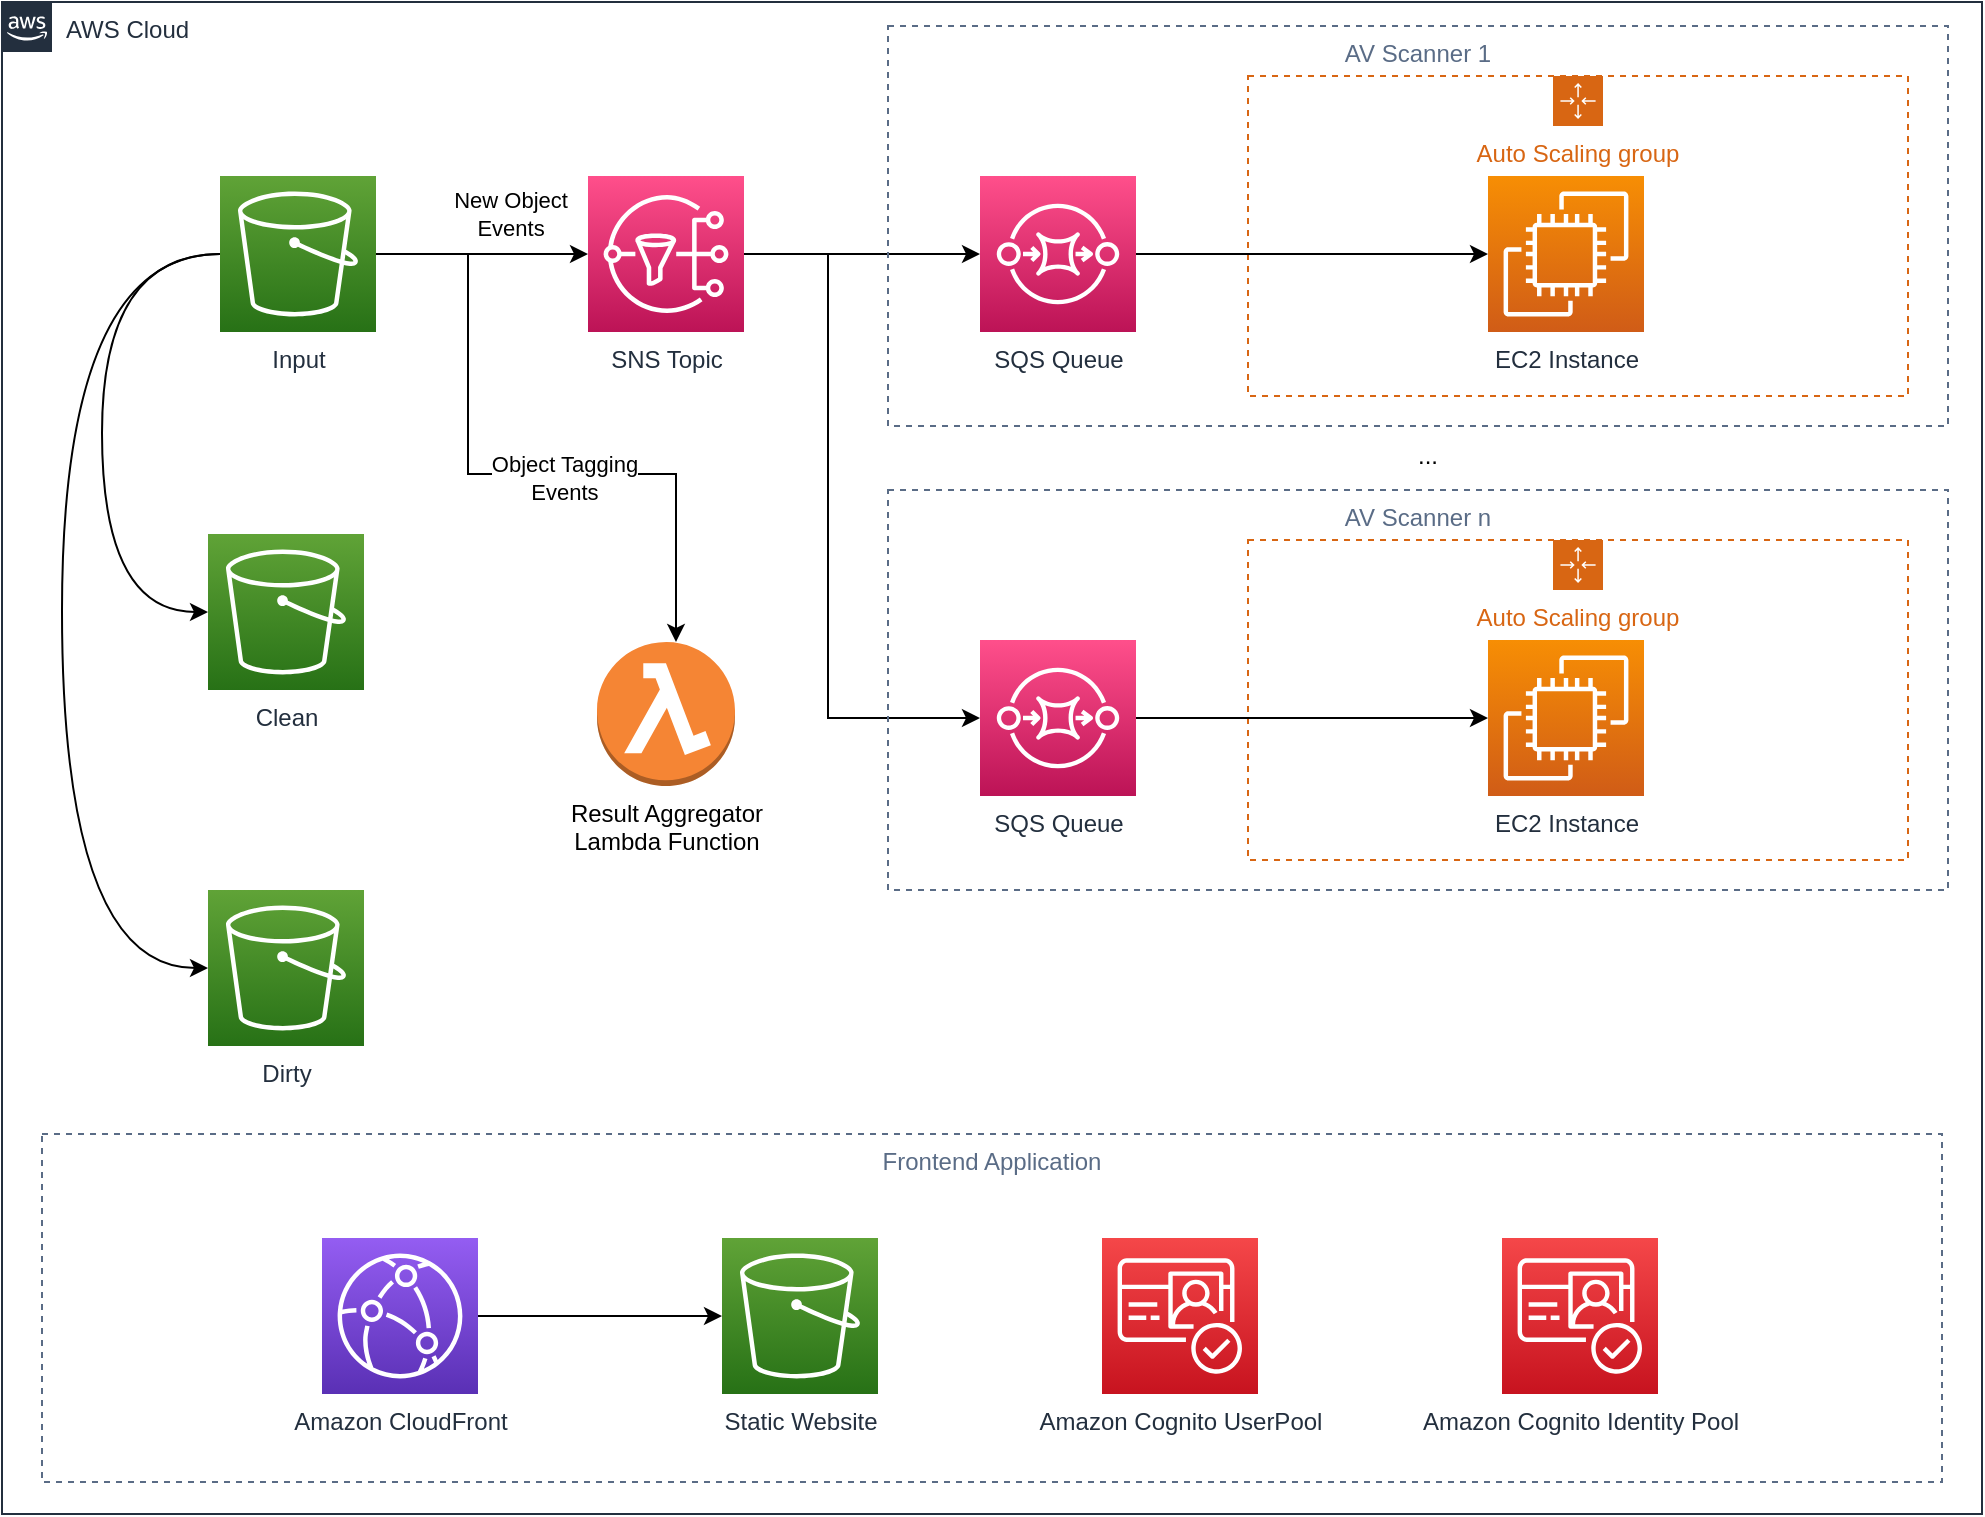 <mxfile version="21.6.8" type="device">
  <diagram name="Page-1" id="FUHpSXOXwNN_cW7EnL5g">
    <mxGraphModel dx="1242" dy="797" grid="1" gridSize="10" guides="1" tooltips="1" connect="1" arrows="1" fold="1" page="1" pageScale="1" pageWidth="1169" pageHeight="827" math="0" shadow="0">
      <root>
        <mxCell id="0" />
        <mxCell id="1" parent="0" />
        <mxCell id="fkI6FKsjwC6vqZN-vsiQ-2" value="AWS Cloud" style="points=[[0,0],[0.25,0],[0.5,0],[0.75,0],[1,0],[1,0.25],[1,0.5],[1,0.75],[1,1],[0.75,1],[0.5,1],[0.25,1],[0,1],[0,0.75],[0,0.5],[0,0.25]];outlineConnect=0;gradientColor=none;html=1;whiteSpace=wrap;fontSize=12;fontStyle=0;container=1;pointerEvents=0;collapsible=0;recursiveResize=0;shape=mxgraph.aws4.group;grIcon=mxgraph.aws4.group_aws_cloud_alt;strokeColor=#232F3E;fillColor=none;verticalAlign=top;align=left;spacingLeft=30;fontColor=#232F3E;dashed=0;" parent="1" vertex="1">
          <mxGeometry x="50" y="94" width="990" height="756" as="geometry" />
        </mxCell>
        <mxCell id="fkI6FKsjwC6vqZN-vsiQ-7" style="edgeStyle=orthogonalEdgeStyle;rounded=0;orthogonalLoop=1;jettySize=auto;html=1;" parent="fkI6FKsjwC6vqZN-vsiQ-2" source="fkI6FKsjwC6vqZN-vsiQ-1" target="fkI6FKsjwC6vqZN-vsiQ-6" edge="1">
          <mxGeometry relative="1" as="geometry" />
        </mxCell>
        <mxCell id="fkI6FKsjwC6vqZN-vsiQ-26" value="New Object&lt;br&gt;Events" style="edgeLabel;html=1;align=center;verticalAlign=middle;resizable=0;points=[];" parent="fkI6FKsjwC6vqZN-vsiQ-7" vertex="1" connectable="0">
          <mxGeometry x="0.264" y="2" relative="1" as="geometry">
            <mxPoint y="-18" as="offset" />
          </mxGeometry>
        </mxCell>
        <mxCell id="fkI6FKsjwC6vqZN-vsiQ-24" style="edgeStyle=orthogonalEdgeStyle;rounded=0;orthogonalLoop=1;jettySize=auto;html=1;" parent="fkI6FKsjwC6vqZN-vsiQ-2" source="fkI6FKsjwC6vqZN-vsiQ-1" target="fkI6FKsjwC6vqZN-vsiQ-23" edge="1">
          <mxGeometry relative="1" as="geometry">
            <Array as="points">
              <mxPoint x="233" y="126" />
              <mxPoint x="233" y="236" />
              <mxPoint x="337" y="236" />
            </Array>
          </mxGeometry>
        </mxCell>
        <mxCell id="fkI6FKsjwC6vqZN-vsiQ-25" value="Object Tagging &lt;br&gt;Events" style="edgeLabel;html=1;align=center;verticalAlign=middle;resizable=0;points=[];" parent="fkI6FKsjwC6vqZN-vsiQ-24" vertex="1" connectable="0">
          <mxGeometry x="0.186" y="-2" relative="1" as="geometry">
            <mxPoint as="offset" />
          </mxGeometry>
        </mxCell>
        <mxCell id="fkI6FKsjwC6vqZN-vsiQ-28" style="edgeStyle=orthogonalEdgeStyle;rounded=0;orthogonalLoop=1;jettySize=auto;html=1;entryX=0;entryY=0.5;entryDx=0;entryDy=0;entryPerimeter=0;curved=1;" parent="fkI6FKsjwC6vqZN-vsiQ-2" source="fkI6FKsjwC6vqZN-vsiQ-1" target="fkI6FKsjwC6vqZN-vsiQ-4" edge="1">
          <mxGeometry relative="1" as="geometry">
            <Array as="points">
              <mxPoint x="50" y="126" />
              <mxPoint x="50" y="305" />
            </Array>
          </mxGeometry>
        </mxCell>
        <mxCell id="fkI6FKsjwC6vqZN-vsiQ-29" style="edgeStyle=orthogonalEdgeStyle;rounded=0;orthogonalLoop=1;jettySize=auto;html=1;entryX=0;entryY=0.5;entryDx=0;entryDy=0;entryPerimeter=0;curved=1;" parent="fkI6FKsjwC6vqZN-vsiQ-2" source="fkI6FKsjwC6vqZN-vsiQ-1" target="fkI6FKsjwC6vqZN-vsiQ-5" edge="1">
          <mxGeometry relative="1" as="geometry">
            <Array as="points">
              <mxPoint x="30" y="126" />
              <mxPoint x="30" y="483" />
            </Array>
          </mxGeometry>
        </mxCell>
        <mxCell id="fkI6FKsjwC6vqZN-vsiQ-1" value="Input" style="sketch=0;points=[[0,0,0],[0.25,0,0],[0.5,0,0],[0.75,0,0],[1,0,0],[0,1,0],[0.25,1,0],[0.5,1,0],[0.75,1,0],[1,1,0],[0,0.25,0],[0,0.5,0],[0,0.75,0],[1,0.25,0],[1,0.5,0],[1,0.75,0]];outlineConnect=0;fontColor=#232F3E;gradientColor=#60A337;gradientDirection=north;fillColor=#277116;strokeColor=#ffffff;dashed=0;verticalLabelPosition=bottom;verticalAlign=top;align=center;html=1;fontSize=12;fontStyle=0;aspect=fixed;shape=mxgraph.aws4.resourceIcon;resIcon=mxgraph.aws4.s3;" parent="fkI6FKsjwC6vqZN-vsiQ-2" vertex="1">
          <mxGeometry x="109" y="87" width="78" height="78" as="geometry" />
        </mxCell>
        <mxCell id="fkI6FKsjwC6vqZN-vsiQ-4" value="Clean" style="sketch=0;points=[[0,0,0],[0.25,0,0],[0.5,0,0],[0.75,0,0],[1,0,0],[0,1,0],[0.25,1,0],[0.5,1,0],[0.75,1,0],[1,1,0],[0,0.25,0],[0,0.5,0],[0,0.75,0],[1,0.25,0],[1,0.5,0],[1,0.75,0]];outlineConnect=0;fontColor=#232F3E;gradientColor=#60A337;gradientDirection=north;fillColor=#277116;strokeColor=#ffffff;dashed=0;verticalLabelPosition=bottom;verticalAlign=top;align=center;html=1;fontSize=12;fontStyle=0;aspect=fixed;shape=mxgraph.aws4.resourceIcon;resIcon=mxgraph.aws4.s3;" parent="fkI6FKsjwC6vqZN-vsiQ-2" vertex="1">
          <mxGeometry x="103" y="266" width="78" height="78" as="geometry" />
        </mxCell>
        <mxCell id="fkI6FKsjwC6vqZN-vsiQ-5" value="Dirty" style="sketch=0;points=[[0,0,0],[0.25,0,0],[0.5,0,0],[0.75,0,0],[1,0,0],[0,1,0],[0.25,1,0],[0.5,1,0],[0.75,1,0],[1,1,0],[0,0.25,0],[0,0.5,0],[0,0.75,0],[1,0.25,0],[1,0.5,0],[1,0.75,0]];outlineConnect=0;fontColor=#232F3E;gradientColor=#60A337;gradientDirection=north;fillColor=#277116;strokeColor=#ffffff;dashed=0;verticalLabelPosition=bottom;verticalAlign=top;align=center;html=1;fontSize=12;fontStyle=0;aspect=fixed;shape=mxgraph.aws4.resourceIcon;resIcon=mxgraph.aws4.s3;" parent="fkI6FKsjwC6vqZN-vsiQ-2" vertex="1">
          <mxGeometry x="103" y="444" width="78" height="78" as="geometry" />
        </mxCell>
        <mxCell id="fkI6FKsjwC6vqZN-vsiQ-21" style="edgeStyle=orthogonalEdgeStyle;rounded=0;orthogonalLoop=1;jettySize=auto;html=1;entryX=0;entryY=0.5;entryDx=0;entryDy=0;entryPerimeter=0;" parent="fkI6FKsjwC6vqZN-vsiQ-2" source="fkI6FKsjwC6vqZN-vsiQ-6" target="fkI6FKsjwC6vqZN-vsiQ-16" edge="1">
          <mxGeometry relative="1" as="geometry">
            <Array as="points">
              <mxPoint x="413" y="126" />
              <mxPoint x="413" y="358" />
            </Array>
          </mxGeometry>
        </mxCell>
        <mxCell id="fkI6FKsjwC6vqZN-vsiQ-22" style="edgeStyle=orthogonalEdgeStyle;rounded=0;orthogonalLoop=1;jettySize=auto;html=1;" parent="fkI6FKsjwC6vqZN-vsiQ-2" source="fkI6FKsjwC6vqZN-vsiQ-6" target="fkI6FKsjwC6vqZN-vsiQ-9" edge="1">
          <mxGeometry relative="1" as="geometry" />
        </mxCell>
        <mxCell id="fkI6FKsjwC6vqZN-vsiQ-6" value="SNS Topic" style="sketch=0;points=[[0,0,0],[0.25,0,0],[0.5,0,0],[0.75,0,0],[1,0,0],[0,1,0],[0.25,1,0],[0.5,1,0],[0.75,1,0],[1,1,0],[0,0.25,0],[0,0.5,0],[0,0.75,0],[1,0.25,0],[1,0.5,0],[1,0.75,0]];outlineConnect=0;fontColor=#232F3E;gradientColor=#FF4F8B;gradientDirection=north;fillColor=#BC1356;strokeColor=#ffffff;dashed=0;verticalLabelPosition=bottom;verticalAlign=top;align=center;html=1;fontSize=12;fontStyle=0;aspect=fixed;shape=mxgraph.aws4.resourceIcon;resIcon=mxgraph.aws4.sns;" parent="fkI6FKsjwC6vqZN-vsiQ-2" vertex="1">
          <mxGeometry x="293" y="87" width="78" height="78" as="geometry" />
        </mxCell>
        <mxCell id="fkI6FKsjwC6vqZN-vsiQ-13" value="" style="group" parent="fkI6FKsjwC6vqZN-vsiQ-2" vertex="1" connectable="0">
          <mxGeometry x="443" y="12" width="530" height="230" as="geometry" />
        </mxCell>
        <mxCell id="fkI6FKsjwC6vqZN-vsiQ-8" value="AV Scanner 1" style="fillColor=none;strokeColor=#5A6C86;dashed=1;verticalAlign=top;fontStyle=0;fontColor=#5A6C86;whiteSpace=wrap;html=1;" parent="fkI6FKsjwC6vqZN-vsiQ-13" vertex="1">
          <mxGeometry width="530" height="200" as="geometry" />
        </mxCell>
        <mxCell id="fkI6FKsjwC6vqZN-vsiQ-9" value="SQS Queue" style="sketch=0;points=[[0,0,0],[0.25,0,0],[0.5,0,0],[0.75,0,0],[1,0,0],[0,1,0],[0.25,1,0],[0.5,1,0],[0.75,1,0],[1,1,0],[0,0.25,0],[0,0.5,0],[0,0.75,0],[1,0.25,0],[1,0.5,0],[1,0.75,0]];outlineConnect=0;fontColor=#232F3E;gradientColor=#FF4F8B;gradientDirection=north;fillColor=#BC1356;strokeColor=#ffffff;dashed=0;verticalLabelPosition=bottom;verticalAlign=top;align=center;html=1;fontSize=12;fontStyle=0;aspect=fixed;shape=mxgraph.aws4.resourceIcon;resIcon=mxgraph.aws4.sqs;" parent="fkI6FKsjwC6vqZN-vsiQ-13" vertex="1">
          <mxGeometry x="46" y="75" width="78" height="78" as="geometry" />
        </mxCell>
        <mxCell id="fkI6FKsjwC6vqZN-vsiQ-10" value="Auto Scaling group" style="points=[[0,0],[0.25,0],[0.5,0],[0.75,0],[1,0],[1,0.25],[1,0.5],[1,0.75],[1,1],[0.75,1],[0.5,1],[0.25,1],[0,1],[0,0.75],[0,0.5],[0,0.25]];outlineConnect=0;gradientColor=none;html=1;whiteSpace=wrap;fontSize=12;fontStyle=0;container=1;pointerEvents=0;collapsible=0;recursiveResize=0;shape=mxgraph.aws4.groupCenter;grIcon=mxgraph.aws4.group_auto_scaling_group;grStroke=1;strokeColor=#D86613;fillColor=none;verticalAlign=top;align=center;fontColor=#D86613;dashed=1;spacingTop=25;" parent="fkI6FKsjwC6vqZN-vsiQ-13" vertex="1">
          <mxGeometry x="180" y="25" width="330" height="160" as="geometry" />
        </mxCell>
        <mxCell id="fkI6FKsjwC6vqZN-vsiQ-11" value="EC2 Instance" style="sketch=0;points=[[0,0,0],[0.25,0,0],[0.5,0,0],[0.75,0,0],[1,0,0],[0,1,0],[0.25,1,0],[0.5,1,0],[0.75,1,0],[1,1,0],[0,0.25,0],[0,0.5,0],[0,0.75,0],[1,0.25,0],[1,0.5,0],[1,0.75,0]];outlineConnect=0;fontColor=#232F3E;gradientColor=#F78E04;gradientDirection=north;fillColor=#D05C17;strokeColor=#ffffff;dashed=0;verticalLabelPosition=bottom;verticalAlign=top;align=center;html=1;fontSize=12;fontStyle=0;aspect=fixed;shape=mxgraph.aws4.resourceIcon;resIcon=mxgraph.aws4.ec2;" parent="fkI6FKsjwC6vqZN-vsiQ-10" vertex="1">
          <mxGeometry x="120" y="50" width="78" height="78" as="geometry" />
        </mxCell>
        <mxCell id="fkI6FKsjwC6vqZN-vsiQ-12" style="edgeStyle=orthogonalEdgeStyle;rounded=0;orthogonalLoop=1;jettySize=auto;html=1;" parent="fkI6FKsjwC6vqZN-vsiQ-13" source="fkI6FKsjwC6vqZN-vsiQ-9" target="fkI6FKsjwC6vqZN-vsiQ-11" edge="1">
          <mxGeometry relative="1" as="geometry" />
        </mxCell>
        <mxCell id="fkI6FKsjwC6vqZN-vsiQ-20" value="..." style="text;html=1;strokeColor=none;fillColor=none;align=center;verticalAlign=middle;whiteSpace=wrap;rounded=0;" parent="fkI6FKsjwC6vqZN-vsiQ-13" vertex="1">
          <mxGeometry x="240" y="200" width="60" height="30" as="geometry" />
        </mxCell>
        <mxCell id="fkI6FKsjwC6vqZN-vsiQ-14" value="" style="group" parent="fkI6FKsjwC6vqZN-vsiQ-2" vertex="1" connectable="0">
          <mxGeometry x="443" y="244" width="530" height="200" as="geometry" />
        </mxCell>
        <mxCell id="fkI6FKsjwC6vqZN-vsiQ-15" value="AV Scanner n" style="fillColor=none;strokeColor=#5A6C86;dashed=1;verticalAlign=top;fontStyle=0;fontColor=#5A6C86;whiteSpace=wrap;html=1;" parent="fkI6FKsjwC6vqZN-vsiQ-14" vertex="1">
          <mxGeometry width="530" height="200" as="geometry" />
        </mxCell>
        <mxCell id="fkI6FKsjwC6vqZN-vsiQ-16" value="SQS Queue" style="sketch=0;points=[[0,0,0],[0.25,0,0],[0.5,0,0],[0.75,0,0],[1,0,0],[0,1,0],[0.25,1,0],[0.5,1,0],[0.75,1,0],[1,1,0],[0,0.25,0],[0,0.5,0],[0,0.75,0],[1,0.25,0],[1,0.5,0],[1,0.75,0]];outlineConnect=0;fontColor=#232F3E;gradientColor=#FF4F8B;gradientDirection=north;fillColor=#BC1356;strokeColor=#ffffff;dashed=0;verticalLabelPosition=bottom;verticalAlign=top;align=center;html=1;fontSize=12;fontStyle=0;aspect=fixed;shape=mxgraph.aws4.resourceIcon;resIcon=mxgraph.aws4.sqs;" parent="fkI6FKsjwC6vqZN-vsiQ-14" vertex="1">
          <mxGeometry x="46" y="75" width="78" height="78" as="geometry" />
        </mxCell>
        <mxCell id="fkI6FKsjwC6vqZN-vsiQ-17" value="Auto Scaling group" style="points=[[0,0],[0.25,0],[0.5,0],[0.75,0],[1,0],[1,0.25],[1,0.5],[1,0.75],[1,1],[0.75,1],[0.5,1],[0.25,1],[0,1],[0,0.75],[0,0.5],[0,0.25]];outlineConnect=0;gradientColor=none;html=1;whiteSpace=wrap;fontSize=12;fontStyle=0;container=1;pointerEvents=0;collapsible=0;recursiveResize=0;shape=mxgraph.aws4.groupCenter;grIcon=mxgraph.aws4.group_auto_scaling_group;grStroke=1;strokeColor=#D86613;fillColor=none;verticalAlign=top;align=center;fontColor=#D86613;dashed=1;spacingTop=25;" parent="fkI6FKsjwC6vqZN-vsiQ-14" vertex="1">
          <mxGeometry x="180" y="25" width="330" height="160" as="geometry" />
        </mxCell>
        <mxCell id="fkI6FKsjwC6vqZN-vsiQ-18" value="EC2 Instance" style="sketch=0;points=[[0,0,0],[0.25,0,0],[0.5,0,0],[0.75,0,0],[1,0,0],[0,1,0],[0.25,1,0],[0.5,1,0],[0.75,1,0],[1,1,0],[0,0.25,0],[0,0.5,0],[0,0.75,0],[1,0.25,0],[1,0.5,0],[1,0.75,0]];outlineConnect=0;fontColor=#232F3E;gradientColor=#F78E04;gradientDirection=north;fillColor=#D05C17;strokeColor=#ffffff;dashed=0;verticalLabelPosition=bottom;verticalAlign=top;align=center;html=1;fontSize=12;fontStyle=0;aspect=fixed;shape=mxgraph.aws4.resourceIcon;resIcon=mxgraph.aws4.ec2;" parent="fkI6FKsjwC6vqZN-vsiQ-17" vertex="1">
          <mxGeometry x="120" y="50" width="78" height="78" as="geometry" />
        </mxCell>
        <mxCell id="fkI6FKsjwC6vqZN-vsiQ-19" style="edgeStyle=orthogonalEdgeStyle;rounded=0;orthogonalLoop=1;jettySize=auto;html=1;" parent="fkI6FKsjwC6vqZN-vsiQ-14" source="fkI6FKsjwC6vqZN-vsiQ-16" target="fkI6FKsjwC6vqZN-vsiQ-18" edge="1">
          <mxGeometry relative="1" as="geometry" />
        </mxCell>
        <mxCell id="fkI6FKsjwC6vqZN-vsiQ-23" value="Result Aggregator&lt;br&gt;Lambda Function" style="outlineConnect=0;dashed=0;verticalLabelPosition=bottom;verticalAlign=top;align=center;html=1;shape=mxgraph.aws3.lambda_function;fillColor=#F58534;gradientColor=none;" parent="fkI6FKsjwC6vqZN-vsiQ-2" vertex="1">
          <mxGeometry x="297.5" y="320" width="69" height="72" as="geometry" />
        </mxCell>
        <mxCell id="uZAG1N18WrT6cAqU7nmQ-1" value="Frontend Application" style="fillColor=none;strokeColor=#5A6C86;dashed=1;verticalAlign=top;fontStyle=0;fontColor=#5A6C86;whiteSpace=wrap;html=1;" vertex="1" parent="fkI6FKsjwC6vqZN-vsiQ-2">
          <mxGeometry x="20" y="566" width="950" height="174" as="geometry" />
        </mxCell>
        <mxCell id="uZAG1N18WrT6cAqU7nmQ-4" style="edgeStyle=orthogonalEdgeStyle;rounded=0;orthogonalLoop=1;jettySize=auto;html=1;" edge="1" parent="fkI6FKsjwC6vqZN-vsiQ-2" source="uZAG1N18WrT6cAqU7nmQ-2" target="uZAG1N18WrT6cAqU7nmQ-3">
          <mxGeometry relative="1" as="geometry" />
        </mxCell>
        <mxCell id="uZAG1N18WrT6cAqU7nmQ-2" value="Amazon CloudFront" style="sketch=0;points=[[0,0,0],[0.25,0,0],[0.5,0,0],[0.75,0,0],[1,0,0],[0,1,0],[0.25,1,0],[0.5,1,0],[0.75,1,0],[1,1,0],[0,0.25,0],[0,0.5,0],[0,0.75,0],[1,0.25,0],[1,0.5,0],[1,0.75,0]];outlineConnect=0;fontColor=#232F3E;gradientColor=#945DF2;gradientDirection=north;fillColor=#5A30B5;strokeColor=#ffffff;dashed=0;verticalLabelPosition=bottom;verticalAlign=top;align=center;html=1;fontSize=12;fontStyle=0;aspect=fixed;shape=mxgraph.aws4.resourceIcon;resIcon=mxgraph.aws4.cloudfront;" vertex="1" parent="fkI6FKsjwC6vqZN-vsiQ-2">
          <mxGeometry x="160" y="618" width="78" height="78" as="geometry" />
        </mxCell>
        <mxCell id="uZAG1N18WrT6cAqU7nmQ-3" value="Static Website" style="sketch=0;points=[[0,0,0],[0.25,0,0],[0.5,0,0],[0.75,0,0],[1,0,0],[0,1,0],[0.25,1,0],[0.5,1,0],[0.75,1,0],[1,1,0],[0,0.25,0],[0,0.5,0],[0,0.75,0],[1,0.25,0],[1,0.5,0],[1,0.75,0]];outlineConnect=0;fontColor=#232F3E;gradientColor=#60A337;gradientDirection=north;fillColor=#277116;strokeColor=#ffffff;dashed=0;verticalLabelPosition=bottom;verticalAlign=top;align=center;html=1;fontSize=12;fontStyle=0;aspect=fixed;shape=mxgraph.aws4.resourceIcon;resIcon=mxgraph.aws4.s3;" vertex="1" parent="fkI6FKsjwC6vqZN-vsiQ-2">
          <mxGeometry x="360" y="618" width="78" height="78" as="geometry" />
        </mxCell>
        <mxCell id="uZAG1N18WrT6cAqU7nmQ-5" value="Amazon Cognito UserPool" style="sketch=0;points=[[0,0,0],[0.25,0,0],[0.5,0,0],[0.75,0,0],[1,0,0],[0,1,0],[0.25,1,0],[0.5,1,0],[0.75,1,0],[1,1,0],[0,0.25,0],[0,0.5,0],[0,0.75,0],[1,0.25,0],[1,0.5,0],[1,0.75,0]];outlineConnect=0;fontColor=#232F3E;gradientColor=#F54749;gradientDirection=north;fillColor=#C7131F;strokeColor=#ffffff;dashed=0;verticalLabelPosition=bottom;verticalAlign=top;align=center;html=1;fontSize=12;fontStyle=0;aspect=fixed;shape=mxgraph.aws4.resourceIcon;resIcon=mxgraph.aws4.cognito;" vertex="1" parent="fkI6FKsjwC6vqZN-vsiQ-2">
          <mxGeometry x="550" y="618" width="78" height="78" as="geometry" />
        </mxCell>
        <mxCell id="uZAG1N18WrT6cAqU7nmQ-6" value="Amazon Cognito Identity Pool" style="sketch=0;points=[[0,0,0],[0.25,0,0],[0.5,0,0],[0.75,0,0],[1,0,0],[0,1,0],[0.25,1,0],[0.5,1,0],[0.75,1,0],[1,1,0],[0,0.25,0],[0,0.5,0],[0,0.75,0],[1,0.25,0],[1,0.5,0],[1,0.75,0]];outlineConnect=0;fontColor=#232F3E;gradientColor=#F54749;gradientDirection=north;fillColor=#C7131F;strokeColor=#ffffff;dashed=0;verticalLabelPosition=bottom;verticalAlign=top;align=center;html=1;fontSize=12;fontStyle=0;aspect=fixed;shape=mxgraph.aws4.resourceIcon;resIcon=mxgraph.aws4.cognito;" vertex="1" parent="fkI6FKsjwC6vqZN-vsiQ-2">
          <mxGeometry x="750" y="618" width="78" height="78" as="geometry" />
        </mxCell>
      </root>
    </mxGraphModel>
  </diagram>
</mxfile>

